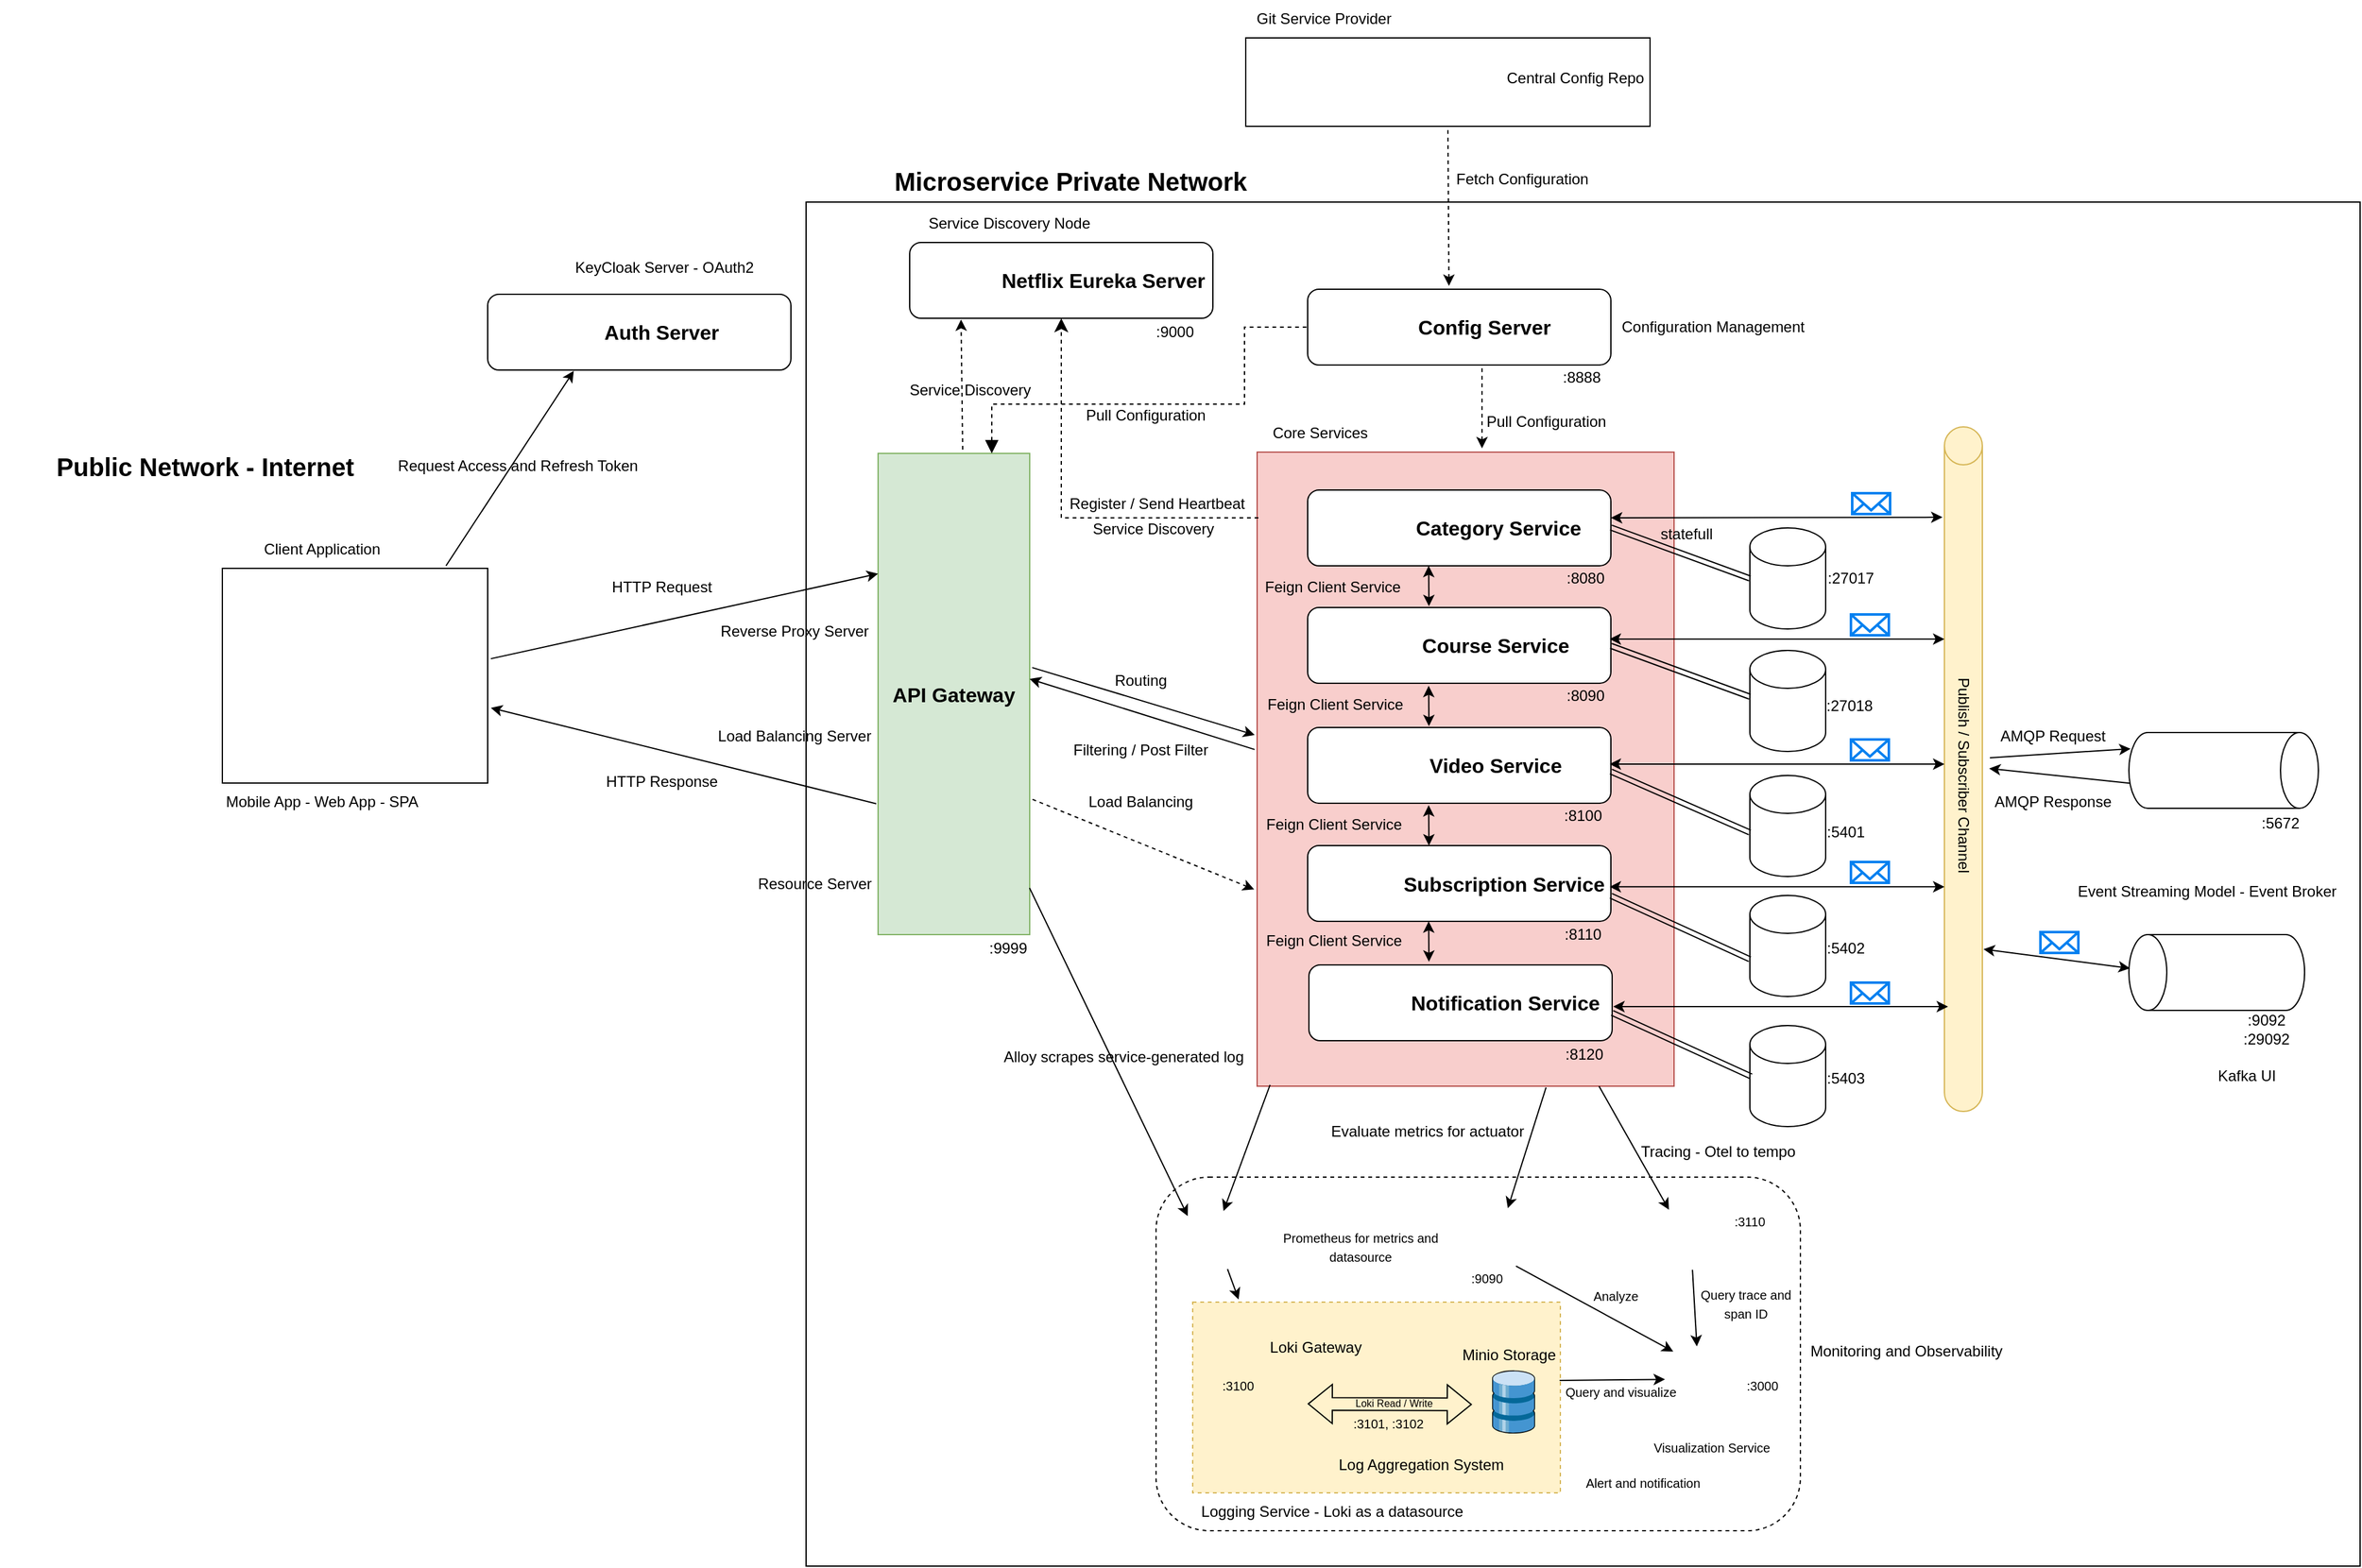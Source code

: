 <mxfile version="24.7.8">
  <diagram name="Microservice Architecture" id="TeTKa2YzCHpUgxVFb1Ie">
    <mxGraphModel dx="1900" dy="950" grid="0" gridSize="10" guides="1" tooltips="1" connect="1" arrows="1" fold="1" page="0" pageScale="1" pageWidth="850" pageHeight="1100" math="0" shadow="0">
      <root>
        <mxCell id="0" />
        <mxCell id="1" parent="0" />
        <mxCell id="17B5ftp1Qw34FMRBvGUs-183" value="" style="rounded=0;whiteSpace=wrap;html=1;" parent="1" vertex="1">
          <mxGeometry x="-119" y="570" width="210" height="170" as="geometry" />
        </mxCell>
        <mxCell id="17B5ftp1Qw34FMRBvGUs-104" value="" style="rounded=0;whiteSpace=wrap;html=1;" parent="1" vertex="1">
          <mxGeometry x="690.99" y="150" width="320" height="70" as="geometry" />
        </mxCell>
        <UserObject label="" id="17B5ftp1Qw34FMRBvGUs-28">
          <mxCell style="rounded=0;whiteSpace=wrap;html=1;" parent="1" vertex="1">
            <mxGeometry x="343" y="280" width="1230" height="1080" as="geometry" />
          </mxCell>
        </UserObject>
        <mxCell id="17B5ftp1Qw34FMRBvGUs-12" value="" style="group" parent="1" vertex="1" connectable="0">
          <mxGeometry x="1090" y="635" width="60" height="80" as="geometry" />
        </mxCell>
        <mxCell id="Jh6rQwpQk0ndWSM1RrE6-28" value="" style="group" parent="17B5ftp1Qw34FMRBvGUs-12" vertex="1" connectable="0">
          <mxGeometry width="60" height="80" as="geometry" />
        </mxCell>
        <mxCell id="17B5ftp1Qw34FMRBvGUs-7" value="" style="shape=cylinder3;whiteSpace=wrap;html=1;boundedLbl=1;backgroundOutline=1;size=15;" parent="Jh6rQwpQk0ndWSM1RrE6-28" vertex="1">
          <mxGeometry width="60" height="80" as="geometry" />
        </mxCell>
        <mxCell id="Jh6rQwpQk0ndWSM1RrE6-27" value="" style="shape=image;verticalLabelPosition=bottom;labelBackgroundColor=default;verticalAlign=top;aspect=fixed;imageAspect=0;image=https://cdn.worldvectorlogo.com/logos/mongodb-icon-2.svg;" parent="Jh6rQwpQk0ndWSM1RrE6-28" vertex="1">
          <mxGeometry x="11.36" y="32.72" width="37.28" height="37.28" as="geometry" />
        </mxCell>
        <mxCell id="17B5ftp1Qw34FMRBvGUs-13" value="" style="group" parent="1" vertex="1" connectable="0">
          <mxGeometry x="1090" y="734" width="60" height="80" as="geometry" />
        </mxCell>
        <mxCell id="17B5ftp1Qw34FMRBvGUs-14" value="" style="shape=cylinder3;whiteSpace=wrap;html=1;boundedLbl=1;backgroundOutline=1;size=15;" parent="17B5ftp1Qw34FMRBvGUs-13" vertex="1">
          <mxGeometry width="60" height="80" as="geometry" />
        </mxCell>
        <mxCell id="17B5ftp1Qw34FMRBvGUs-15" value="" style="shape=image;verticalLabelPosition=bottom;labelBackgroundColor=default;verticalAlign=top;aspect=fixed;imageAspect=0;image=https://upload.wikimedia.org/wikipedia/commons/thumb/2/29/Postgresql_elephant.svg/993px-Postgresql_elephant.svg.png;" parent="17B5ftp1Qw34FMRBvGUs-13" vertex="1">
          <mxGeometry x="15.46" y="40" width="29.09" height="30" as="geometry" />
        </mxCell>
        <mxCell id="17B5ftp1Qw34FMRBvGUs-16" value="" style="group;fillColor=default;" parent="1" vertex="1" connectable="0">
          <mxGeometry x="1090" y="538" width="60" height="80" as="geometry" />
        </mxCell>
        <mxCell id="17B5ftp1Qw34FMRBvGUs-8" value="" style="shape=cylinder3;whiteSpace=wrap;html=1;boundedLbl=1;backgroundOutline=1;size=15;" parent="17B5ftp1Qw34FMRBvGUs-16" vertex="1">
          <mxGeometry width="60" height="80" as="geometry" />
        </mxCell>
        <mxCell id="17B5ftp1Qw34FMRBvGUs-11" value="" style="shape=image;verticalLabelPosition=bottom;labelBackgroundColor=default;verticalAlign=top;aspect=fixed;imageAspect=0;image=https://cdn.worldvectorlogo.com/logos/mongodb-icon-2.svg;" parent="17B5ftp1Qw34FMRBvGUs-16" vertex="1">
          <mxGeometry x="11.37" y="32.72" width="37.28" height="37.28" as="geometry" />
        </mxCell>
        <mxCell id="17B5ftp1Qw34FMRBvGUs-29" value="&lt;font style=&quot;font-size: 20px;&quot;&gt;&lt;b&gt;Microservice Private Network&lt;/b&gt;&lt;/font&gt;" style="text;html=1;align=center;verticalAlign=middle;whiteSpace=wrap;rounded=0;" parent="1" vertex="1">
          <mxGeometry x="390" y="248" width="325" height="30" as="geometry" />
        </mxCell>
        <mxCell id="17B5ftp1Qw34FMRBvGUs-32" value="" style="group" parent="1" vertex="1" connectable="0">
          <mxGeometry x="1244" y="468" width="30" height="532" as="geometry" />
        </mxCell>
        <mxCell id="17B5ftp1Qw34FMRBvGUs-30" value="" style="shape=cylinder3;whiteSpace=wrap;html=1;boundedLbl=1;backgroundOutline=1;size=15;fillColor=#fff2cc;strokeColor=#d6b656;" parent="17B5ftp1Qw34FMRBvGUs-32" vertex="1">
          <mxGeometry y="-10" width="30" height="542" as="geometry" />
        </mxCell>
        <mxCell id="17B5ftp1Qw34FMRBvGUs-31" value="Publish / Subscriber Channel" style="text;html=1;align=center;verticalAlign=middle;whiteSpace=wrap;rounded=0;rotation=90;" parent="17B5ftp1Qw34FMRBvGUs-32" vertex="1">
          <mxGeometry x="-110" y="244.432" width="250" height="43.135" as="geometry" />
        </mxCell>
        <mxCell id="17B5ftp1Qw34FMRBvGUs-38" value="" style="html=1;verticalLabelPosition=bottom;align=center;labelBackgroundColor=#ffffff;verticalAlign=top;strokeWidth=2;strokeColor=#0080F0;shadow=0;dashed=0;shape=mxgraph.ios7.icons.mail;" parent="1" vertex="1">
          <mxGeometry x="1171" y="510.5" width="30" height="16.5" as="geometry" />
        </mxCell>
        <mxCell id="17B5ftp1Qw34FMRBvGUs-39" value="" style="html=1;verticalLabelPosition=bottom;align=center;labelBackgroundColor=#ffffff;verticalAlign=top;strokeWidth=2;strokeColor=#0080F0;shadow=0;dashed=0;shape=mxgraph.ios7.icons.mail;" parent="1" vertex="1">
          <mxGeometry x="1170" y="606.5" width="30" height="16.5" as="geometry" />
        </mxCell>
        <mxCell id="17B5ftp1Qw34FMRBvGUs-40" value="" style="html=1;verticalLabelPosition=bottom;align=center;labelBackgroundColor=#ffffff;verticalAlign=top;strokeWidth=2;strokeColor=#0080F0;shadow=0;dashed=0;shape=mxgraph.ios7.icons.mail;" parent="1" vertex="1">
          <mxGeometry x="1170" y="705.5" width="30" height="16.5" as="geometry" />
        </mxCell>
        <mxCell id="17B5ftp1Qw34FMRBvGUs-45" value="" style="group" parent="1" vertex="1" connectable="0">
          <mxGeometry x="1390" y="700.0" width="150" height="90" as="geometry" />
        </mxCell>
        <mxCell id="17B5ftp1Qw34FMRBvGUs-44" value="" style="shape=cylinder3;whiteSpace=wrap;html=1;boundedLbl=1;backgroundOutline=1;size=15;rotation=90;" parent="17B5ftp1Qw34FMRBvGUs-45" vertex="1">
          <mxGeometry x="45" y="-45" width="60" height="150" as="geometry" />
        </mxCell>
        <mxCell id="17B5ftp1Qw34FMRBvGUs-42" value="" style="shape=image;verticalLabelPosition=bottom;labelBackgroundColor=default;verticalAlign=top;aspect=fixed;imageAspect=0;image=https://www.meshiq.com/wp-content/uploads/rabbitmq.png;" parent="17B5ftp1Qw34FMRBvGUs-45" vertex="1">
          <mxGeometry x="23.37" y="6" width="85.26" height="48" as="geometry" />
        </mxCell>
        <mxCell id="17B5ftp1Qw34FMRBvGUs-48" value="AMQP Request" style="text;html=1;align=center;verticalAlign=middle;whiteSpace=wrap;rounded=0;" parent="1" vertex="1">
          <mxGeometry x="1280" y="688" width="100" height="30" as="geometry" />
        </mxCell>
        <mxCell id="17B5ftp1Qw34FMRBvGUs-49" value="" style="endArrow=classic;html=1;rounded=0;entryX=0.214;entryY=0.991;entryDx=0;entryDy=0;entryPerimeter=0;exitX=0.444;exitY=0.013;exitDx=0;exitDy=0;exitPerimeter=0;" parent="1" source="17B5ftp1Qw34FMRBvGUs-31" target="17B5ftp1Qw34FMRBvGUs-44" edge="1">
          <mxGeometry width="50" height="50" relative="1" as="geometry">
            <mxPoint x="1280" y="720" as="sourcePoint" />
            <mxPoint x="1390" y="710" as="targetPoint" />
          </mxGeometry>
        </mxCell>
        <mxCell id="17B5ftp1Qw34FMRBvGUs-50" value="" style="endArrow=classic;html=1;rounded=0;entryX=0.478;entryY=0.027;entryDx=0;entryDy=0;entryPerimeter=0;exitX=0.668;exitY=0.996;exitDx=0;exitDy=0;exitPerimeter=0;" parent="1" source="17B5ftp1Qw34FMRBvGUs-44" target="17B5ftp1Qw34FMRBvGUs-31" edge="1">
          <mxGeometry width="50" height="50" relative="1" as="geometry">
            <mxPoint x="1380" y="730" as="sourcePoint" />
            <mxPoint x="1274.66" y="649" as="targetPoint" />
          </mxGeometry>
        </mxCell>
        <mxCell id="17B5ftp1Qw34FMRBvGUs-51" value="AMQP Response" style="text;html=1;align=center;verticalAlign=middle;whiteSpace=wrap;rounded=0;" parent="1" vertex="1">
          <mxGeometry x="1280" y="739.5" width="100" height="30" as="geometry" />
        </mxCell>
        <mxCell id="17B5ftp1Qw34FMRBvGUs-52" value=":5672" style="text;html=1;align=center;verticalAlign=middle;whiteSpace=wrap;rounded=0;" parent="1" vertex="1">
          <mxGeometry x="1480" y="756.5" width="60" height="30" as="geometry" />
        </mxCell>
        <mxCell id="17B5ftp1Qw34FMRBvGUs-53" value=":27017" style="text;html=1;align=center;verticalAlign=middle;whiteSpace=wrap;rounded=0;" parent="1" vertex="1">
          <mxGeometry x="1140" y="563" width="60" height="30" as="geometry" />
        </mxCell>
        <mxCell id="17B5ftp1Qw34FMRBvGUs-54" value=":27018" style="text;html=1;align=center;verticalAlign=middle;whiteSpace=wrap;rounded=0;" parent="1" vertex="1">
          <mxGeometry x="1139" y="664" width="60" height="30" as="geometry" />
        </mxCell>
        <mxCell id="17B5ftp1Qw34FMRBvGUs-55" value=":5401" style="text;html=1;align=center;verticalAlign=middle;whiteSpace=wrap;rounded=0;" parent="1" vertex="1">
          <mxGeometry x="1136" y="764" width="60" height="30" as="geometry" />
        </mxCell>
        <mxCell id="17B5ftp1Qw34FMRBvGUs-63" value="" style="shape=image;verticalLabelPosition=bottom;labelBackgroundColor=default;verticalAlign=top;aspect=fixed;imageAspect=0;image=https://upload.wikimedia.org/wikipedia/commons/e/ea/Docker_%28container_engine%29_logo_%28cropped%29.png;" parent="1" vertex="1">
          <mxGeometry x="1447" y="761.5" width="43.71" height="25" as="geometry" />
        </mxCell>
        <mxCell id="17B5ftp1Qw34FMRBvGUs-64" value="&lt;span style=&quot;font-size: 16px;&quot;&gt;&amp;nbsp; &amp;nbsp; &amp;nbsp; &amp;nbsp; &amp;nbsp;Config Server&lt;/span&gt;" style="rounded=1;whiteSpace=wrap;html=1;fontStyle=1" parent="1" vertex="1">
          <mxGeometry x="740" y="349" width="240" height="60" as="geometry" />
        </mxCell>
        <mxCell id="17B5ftp1Qw34FMRBvGUs-65" value="" style="rounded=0;whiteSpace=wrap;html=1;fillColor=#f8cecc;strokeColor=#b85450;" parent="1" vertex="1">
          <mxGeometry x="700" y="478" width="330" height="502" as="geometry" />
        </mxCell>
        <mxCell id="17B5ftp1Qw34FMRBvGUs-4" value="&lt;span style=&quot;font-size: 16px;&quot;&gt;&amp;nbsp; &amp;nbsp; &amp;nbsp; &amp;nbsp; &amp;nbsp; &amp;nbsp; &amp;nbsp;Course Service&lt;/span&gt;" style="rounded=1;whiteSpace=wrap;html=1;fontStyle=1;fillStyle=auto;" parent="1" vertex="1">
          <mxGeometry x="740" y="601" width="240" height="60" as="geometry" />
        </mxCell>
        <mxCell id="17B5ftp1Qw34FMRBvGUs-5" value="&lt;span style=&quot;font-size: 16px;&quot;&gt;&amp;nbsp; &amp;nbsp; &amp;nbsp; &amp;nbsp; &amp;nbsp; &amp;nbsp; &amp;nbsp;Video Service&lt;/span&gt;" style="rounded=1;whiteSpace=wrap;html=1;fontStyle=1" parent="1" vertex="1">
          <mxGeometry x="740" y="696" width="240" height="60" as="geometry" />
        </mxCell>
        <mxCell id="17B5ftp1Qw34FMRBvGUs-2" value="&lt;span style=&quot;font-size: 16px;&quot;&gt;&lt;span style=&quot;white-space: pre;&quot;&gt;&#x9;&lt;/span&gt;&amp;nbsp; &amp;nbsp; &amp;nbsp; Category Service&lt;/span&gt;" style="rounded=1;whiteSpace=wrap;html=1;fontStyle=1" parent="1" vertex="1">
          <mxGeometry x="740" y="508" width="240" height="60" as="geometry" />
        </mxCell>
        <mxCell id="17B5ftp1Qw34FMRBvGUs-23" value="" style="shape=link;html=1;rounded=0;entryX=0;entryY=0.5;entryDx=0;entryDy=0;entryPerimeter=0;" parent="1" target="17B5ftp1Qw34FMRBvGUs-8" edge="1">
          <mxGeometry width="100" relative="1" as="geometry">
            <mxPoint x="980" y="537.67" as="sourcePoint" />
            <mxPoint x="1080" y="537.67" as="targetPoint" />
          </mxGeometry>
        </mxCell>
        <mxCell id="17B5ftp1Qw34FMRBvGUs-24" value="" style="shape=link;html=1;rounded=0;entryX=0;entryY=0.5;entryDx=0;entryDy=0;entryPerimeter=0;" parent="1" edge="1">
          <mxGeometry width="100" relative="1" as="geometry">
            <mxPoint x="980" y="631.37" as="sourcePoint" />
            <mxPoint x="1090.0" y="671.63" as="targetPoint" />
          </mxGeometry>
        </mxCell>
        <mxCell id="17B5ftp1Qw34FMRBvGUs-25" value="" style="shape=link;html=1;rounded=0;entryX=0;entryY=0.5;entryDx=0;entryDy=0;entryPerimeter=0;exitX=1;exitY=0.5;exitDx=0;exitDy=0;" parent="1" edge="1">
          <mxGeometry width="100" relative="1" as="geometry">
            <mxPoint x="980" y="730.87" as="sourcePoint" />
            <mxPoint x="1090.0" y="779.13" as="targetPoint" />
          </mxGeometry>
        </mxCell>
        <mxCell id="17B5ftp1Qw34FMRBvGUs-26" value="statefull" style="text;html=1;align=center;verticalAlign=middle;whiteSpace=wrap;rounded=0;" parent="1" vertex="1">
          <mxGeometry x="1010" y="528" width="60" height="30" as="geometry" />
        </mxCell>
        <mxCell id="17B5ftp1Qw34FMRBvGUs-34" value="" style="endArrow=classic;startArrow=classic;html=1;rounded=0;exitX=1;exitY=0.25;exitDx=0;exitDy=0;entryX=-0.051;entryY=0.132;entryDx=0;entryDy=0;entryPerimeter=0;" parent="1" target="17B5ftp1Qw34FMRBvGUs-30" edge="1">
          <mxGeometry width="50" height="50" relative="1" as="geometry">
            <mxPoint x="980" y="530" as="sourcePoint" />
            <mxPoint x="1240" y="530" as="targetPoint" />
          </mxGeometry>
        </mxCell>
        <mxCell id="17B5ftp1Qw34FMRBvGUs-36" value="" style="endArrow=classic;startArrow=classic;html=1;rounded=0;exitX=1;exitY=0.25;exitDx=0;exitDy=0;" parent="1" edge="1">
          <mxGeometry width="50" height="50" relative="1" as="geometry">
            <mxPoint x="979" y="626" as="sourcePoint" />
            <mxPoint x="1244" y="626" as="targetPoint" />
          </mxGeometry>
        </mxCell>
        <mxCell id="17B5ftp1Qw34FMRBvGUs-37" value="" style="endArrow=classic;startArrow=classic;html=1;rounded=0;exitX=1;exitY=0.25;exitDx=0;exitDy=0;" parent="1" edge="1">
          <mxGeometry width="50" height="50" relative="1" as="geometry">
            <mxPoint x="979" y="725" as="sourcePoint" />
            <mxPoint x="1244" y="725" as="targetPoint" />
          </mxGeometry>
        </mxCell>
        <mxCell id="17B5ftp1Qw34FMRBvGUs-56" value=":8080" style="text;html=1;align=center;verticalAlign=middle;whiteSpace=wrap;rounded=0;" parent="1" vertex="1">
          <mxGeometry x="930" y="563" width="60" height="30" as="geometry" />
        </mxCell>
        <mxCell id="17B5ftp1Qw34FMRBvGUs-57" value=":8090" style="text;html=1;align=center;verticalAlign=middle;whiteSpace=wrap;rounded=0;" parent="1" vertex="1">
          <mxGeometry x="930" y="656" width="60" height="30" as="geometry" />
        </mxCell>
        <mxCell id="17B5ftp1Qw34FMRBvGUs-58" value=":8100" style="text;html=1;align=center;verticalAlign=middle;whiteSpace=wrap;rounded=0;" parent="1" vertex="1">
          <mxGeometry x="928" y="751" width="60" height="30" as="geometry" />
        </mxCell>
        <mxCell id="17B5ftp1Qw34FMRBvGUs-59" value="" style="shape=image;verticalLabelPosition=bottom;labelBackgroundColor=default;verticalAlign=top;aspect=fixed;imageAspect=0;image=https://upload.wikimedia.org/wikipedia/commons/e/ea/Docker_%28container_engine%29_logo_%28cropped%29.png;" parent="1" vertex="1">
          <mxGeometry x="900" y="568" width="43.71" height="25" as="geometry" />
        </mxCell>
        <mxCell id="17B5ftp1Qw34FMRBvGUs-60" value="" style="shape=image;verticalLabelPosition=bottom;labelBackgroundColor=default;verticalAlign=top;aspect=fixed;imageAspect=0;image=https://upload.wikimedia.org/wikipedia/commons/e/ea/Docker_%28container_engine%29_logo_%28cropped%29.png;" parent="1" vertex="1">
          <mxGeometry x="900" y="661" width="43.71" height="25" as="geometry" />
        </mxCell>
        <mxCell id="17B5ftp1Qw34FMRBvGUs-61" value="" style="shape=image;verticalLabelPosition=bottom;labelBackgroundColor=default;verticalAlign=top;aspect=fixed;imageAspect=0;image=https://upload.wikimedia.org/wikipedia/commons/e/ea/Docker_%28container_engine%29_logo_%28cropped%29.png;" parent="1" vertex="1">
          <mxGeometry x="898" y="756" width="43.71" height="25" as="geometry" />
        </mxCell>
        <mxCell id="17B5ftp1Qw34FMRBvGUs-67" value="Core Services" style="text;html=1;align=center;verticalAlign=middle;whiteSpace=wrap;rounded=0;" parent="1" vertex="1">
          <mxGeometry x="700" y="448" width="100" height="30" as="geometry" />
        </mxCell>
        <mxCell id="17B5ftp1Qw34FMRBvGUs-68" value="" style="endArrow=none;html=1;rounded=0;dashed=1;endFill=0;startArrow=classic;startFill=1;" parent="1" edge="1">
          <mxGeometry width="50" height="50" relative="1" as="geometry">
            <mxPoint x="878" y="475" as="sourcePoint" />
            <mxPoint x="878" y="410" as="targetPoint" />
          </mxGeometry>
        </mxCell>
        <mxCell id="17B5ftp1Qw34FMRBvGUs-69" value="Pull Configuration" style="text;html=1;align=center;verticalAlign=middle;whiteSpace=wrap;rounded=0;" parent="1" vertex="1">
          <mxGeometry x="849.86" y="439" width="158.14" height="30" as="geometry" />
        </mxCell>
        <mxCell id="17B5ftp1Qw34FMRBvGUs-70" value="" style="shape=image;verticalLabelPosition=bottom;labelBackgroundColor=default;verticalAlign=top;aspect=fixed;imageAspect=0;image=https://pbs.twimg.com/profile_images/1235936519032049665/dBCF5aOn_400x400.png;" parent="1" vertex="1">
          <mxGeometry x="759.01" y="354" width="50" height="50" as="geometry" />
        </mxCell>
        <mxCell id="17B5ftp1Qw34FMRBvGUs-74" value="Central Config Repo" style="text;html=1;align=center;verticalAlign=middle;whiteSpace=wrap;rounded=0;" parent="1" vertex="1">
          <mxGeometry x="876.92" y="166.5" width="150" height="30" as="geometry" />
        </mxCell>
        <mxCell id="17B5ftp1Qw34FMRBvGUs-75" value="" style="endArrow=none;html=1;rounded=0;exitX=0.466;exitY=-0.044;exitDx=0;exitDy=0;exitPerimeter=0;dashed=1;endFill=0;startArrow=classic;startFill=1;entryX=0.5;entryY=1;entryDx=0;entryDy=0;" parent="1" source="17B5ftp1Qw34FMRBvGUs-64" target="17B5ftp1Qw34FMRBvGUs-104" edge="1">
          <mxGeometry width="50" height="50" relative="1" as="geometry">
            <mxPoint x="850" y="230" as="sourcePoint" />
            <mxPoint x="850" y="200" as="targetPoint" />
          </mxGeometry>
        </mxCell>
        <mxCell id="17B5ftp1Qw34FMRBvGUs-76" value="Fetch Configuration" style="text;html=1;align=center;verticalAlign=middle;whiteSpace=wrap;rounded=0;" parent="1" vertex="1">
          <mxGeometry x="830.78" y="247" width="158.14" height="30" as="geometry" />
        </mxCell>
        <mxCell id="17B5ftp1Qw34FMRBvGUs-77" value=":8888" style="text;html=1;align=center;verticalAlign=middle;whiteSpace=wrap;rounded=0;" parent="1" vertex="1">
          <mxGeometry x="926.92" y="404" width="60" height="30" as="geometry" />
        </mxCell>
        <mxCell id="17B5ftp1Qw34FMRBvGUs-78" value="" style="shape=image;verticalLabelPosition=bottom;labelBackgroundColor=default;verticalAlign=top;aspect=fixed;imageAspect=0;image=https://upload.wikimedia.org/wikipedia/commons/e/ea/Docker_%28container_engine%29_logo_%28cropped%29.png;" parent="1" vertex="1">
          <mxGeometry x="896.92" y="409" width="43.71" height="25" as="geometry" />
        </mxCell>
        <mxCell id="17B5ftp1Qw34FMRBvGUs-80" value="&lt;span style=&quot;font-size: 16px;&quot;&gt;&amp;nbsp; &amp;nbsp; &amp;nbsp; &amp;nbsp; &amp;nbsp; &amp;nbsp; &amp;nbsp; &amp;nbsp;Netflix Eureka Server&lt;/span&gt;" style="rounded=1;whiteSpace=wrap;html=1;fontStyle=1" parent="1" vertex="1">
          <mxGeometry x="425" y="312" width="240" height="60" as="geometry" />
        </mxCell>
        <mxCell id="17B5ftp1Qw34FMRBvGUs-83" value="" style="shape=image;verticalLabelPosition=bottom;labelBackgroundColor=default;verticalAlign=top;aspect=fixed;imageAspect=0;image=https://nirajsonawane.github.io/asset/icon-spring-cloud.svg;" parent="1" vertex="1">
          <mxGeometry x="440" y="324.75" width="52.29" height="34.5" as="geometry" />
        </mxCell>
        <mxCell id="17B5ftp1Qw34FMRBvGUs-84" value=":9000" style="text;html=1;align=center;verticalAlign=middle;whiteSpace=wrap;rounded=0;" parent="1" vertex="1">
          <mxGeometry x="605" y="368" width="60" height="30" as="geometry" />
        </mxCell>
        <mxCell id="17B5ftp1Qw34FMRBvGUs-85" value="" style="shape=image;verticalLabelPosition=bottom;labelBackgroundColor=default;verticalAlign=top;aspect=fixed;imageAspect=0;image=https://upload.wikimedia.org/wikipedia/commons/e/ea/Docker_%28container_engine%29_logo_%28cropped%29.png;" parent="1" vertex="1">
          <mxGeometry x="575" y="373" width="43.71" height="25" as="geometry" />
        </mxCell>
        <mxCell id="17B5ftp1Qw34FMRBvGUs-87" value="" style="edgeStyle=segmentEdgeStyle;endArrow=classic;html=1;curved=0;rounded=0;endSize=8;startSize=8;dashed=1;" parent="1" target="17B5ftp1Qw34FMRBvGUs-80" edge="1">
          <mxGeometry width="50" height="50" relative="1" as="geometry">
            <mxPoint x="701" y="530" as="sourcePoint" />
            <mxPoint x="650" y="540" as="targetPoint" />
          </mxGeometry>
        </mxCell>
        <mxCell id="17B5ftp1Qw34FMRBvGUs-88" value="Register / Send Heartbeat" style="text;html=1;align=center;verticalAlign=middle;whiteSpace=wrap;rounded=0;" parent="1" vertex="1">
          <mxGeometry x="546" y="504" width="150" height="30" as="geometry" />
        </mxCell>
        <mxCell id="17B5ftp1Qw34FMRBvGUs-89" value="Service Discovery" style="text;html=1;align=center;verticalAlign=middle;whiteSpace=wrap;rounded=0;" parent="1" vertex="1">
          <mxGeometry x="568" y="523.5" width="100" height="30" as="geometry" />
        </mxCell>
        <mxCell id="17B5ftp1Qw34FMRBvGUs-90" value="&lt;span style=&quot;font-size: 16px;&quot;&gt;&lt;b&gt;API Gateway&lt;/b&gt;&lt;/span&gt;" style="rounded=0;whiteSpace=wrap;html=1;fillColor=#d5e8d4;strokeColor=#82b366;" parent="1" vertex="1">
          <mxGeometry x="399.99" y="479" width="120" height="381" as="geometry" />
        </mxCell>
        <mxCell id="17B5ftp1Qw34FMRBvGUs-91" value="" style="shape=image;verticalLabelPosition=bottom;labelBackgroundColor=default;verticalAlign=top;aspect=fixed;imageAspect=0;image=https://nirajsonawane.github.io/asset/icon-spring-cloud.svg;" parent="1" vertex="1">
          <mxGeometry x="433.85" y="493.5" width="52.29" height="34.5" as="geometry" />
        </mxCell>
        <mxCell id="17B5ftp1Qw34FMRBvGUs-93" value=":9999" style="text;html=1;align=center;verticalAlign=middle;whiteSpace=wrap;rounded=0;" parent="1" vertex="1">
          <mxGeometry x="472.85" y="856" width="60" height="30" as="geometry" />
        </mxCell>
        <mxCell id="17B5ftp1Qw34FMRBvGUs-94" value="" style="shape=image;verticalLabelPosition=bottom;labelBackgroundColor=default;verticalAlign=top;aspect=fixed;imageAspect=0;image=https://upload.wikimedia.org/wikipedia/commons/e/ea/Docker_%28container_engine%29_logo_%28cropped%29.png;" parent="1" vertex="1">
          <mxGeometry x="442.85" y="861" width="43.71" height="25" as="geometry" />
        </mxCell>
        <mxCell id="17B5ftp1Qw34FMRBvGUs-95" value="" style="endArrow=classic;html=1;rounded=0;exitX=0.443;exitY=-0.022;exitDx=0;exitDy=0;exitPerimeter=0;entryX=-0.006;entryY=0.446;entryDx=0;entryDy=0;entryPerimeter=0;" parent="1" target="17B5ftp1Qw34FMRBvGUs-65" edge="1">
          <mxGeometry width="50" height="50" relative="1" as="geometry">
            <mxPoint x="521.99" y="648.57" as="sourcePoint" />
            <mxPoint x="636.99" y="647.57" as="targetPoint" />
          </mxGeometry>
        </mxCell>
        <mxCell id="17B5ftp1Qw34FMRBvGUs-96" value="" style="endArrow=classic;html=1;rounded=0;entryX=0.478;entryY=0.027;entryDx=0;entryDy=0;entryPerimeter=0;exitX=-0.006;exitY=0.469;exitDx=0;exitDy=0;exitPerimeter=0;" parent="1" source="17B5ftp1Qw34FMRBvGUs-65" edge="1">
          <mxGeometry width="50" height="50" relative="1" as="geometry">
            <mxPoint x="698" y="658" as="sourcePoint" />
            <mxPoint x="519.99" y="657.57" as="targetPoint" />
          </mxGeometry>
        </mxCell>
        <mxCell id="17B5ftp1Qw34FMRBvGUs-97" value="Routing" style="text;html=1;align=center;verticalAlign=middle;whiteSpace=wrap;rounded=0;" parent="1" vertex="1">
          <mxGeometry x="532.85" y="644" width="150" height="30" as="geometry" />
        </mxCell>
        <mxCell id="17B5ftp1Qw34FMRBvGUs-98" value="Filtering / Post Filter" style="text;html=1;align=center;verticalAlign=middle;whiteSpace=wrap;rounded=0;" parent="1" vertex="1">
          <mxGeometry x="532.85" y="698.75" width="150" height="30" as="geometry" />
        </mxCell>
        <mxCell id="17B5ftp1Qw34FMRBvGUs-99" value="" style="endArrow=classic;html=1;rounded=0;dashed=1;exitX=0.558;exitY=-0.008;exitDx=0;exitDy=0;exitPerimeter=0;" parent="1" source="17B5ftp1Qw34FMRBvGUs-90" edge="1">
          <mxGeometry width="50" height="50" relative="1" as="geometry">
            <mxPoint x="465.65" y="450" as="sourcePoint" />
            <mxPoint x="465.65" y="373" as="targetPoint" />
          </mxGeometry>
        </mxCell>
        <mxCell id="17B5ftp1Qw34FMRBvGUs-100" value="Service Discovery" style="text;html=1;align=center;verticalAlign=middle;whiteSpace=wrap;rounded=0;" parent="1" vertex="1">
          <mxGeometry x="422.99" y="414" width="100" height="30" as="geometry" />
        </mxCell>
        <mxCell id="17B5ftp1Qw34FMRBvGUs-101" value="" style="edgeStyle=segmentEdgeStyle;endArrow=none;html=1;curved=0;rounded=0;endSize=8;startSize=8;dashed=1;exitX=0.75;exitY=0;exitDx=0;exitDy=0;entryX=0;entryY=0.5;entryDx=0;entryDy=0;startArrow=block;startFill=1;endFill=0;" parent="1" source="17B5ftp1Qw34FMRBvGUs-90" target="17B5ftp1Qw34FMRBvGUs-64" edge="1">
          <mxGeometry width="50" height="50" relative="1" as="geometry">
            <mxPoint x="711" y="540" as="sourcePoint" />
            <mxPoint x="555" y="382" as="targetPoint" />
            <Array as="points">
              <mxPoint x="490" y="440" />
              <mxPoint x="690" y="440" />
              <mxPoint x="690" y="379" />
            </Array>
          </mxGeometry>
        </mxCell>
        <mxCell id="17B5ftp1Qw34FMRBvGUs-102" value="Pull Configuration" style="text;html=1;align=center;verticalAlign=middle;whiteSpace=wrap;rounded=0;" parent="1" vertex="1">
          <mxGeometry x="532.85" y="434" width="158.14" height="30" as="geometry" />
        </mxCell>
        <mxCell id="17B5ftp1Qw34FMRBvGUs-105" value="Git Service Provider" style="text;html=1;align=center;verticalAlign=middle;whiteSpace=wrap;rounded=0;" parent="1" vertex="1">
          <mxGeometry x="690.99" y="120" width="124.07" height="30" as="geometry" />
        </mxCell>
        <mxCell id="17B5ftp1Qw34FMRBvGUs-106" value="" style="shape=image;verticalLabelPosition=bottom;labelBackgroundColor=default;verticalAlign=top;aspect=fixed;imageAspect=0;image=https://avatars.slack-edge.com/2022-05-10/3504409679109_09edd9580fda38ed7976_512.png;" parent="1" vertex="1">
          <mxGeometry x="769.46" y="163.84" width="47" height="47" as="geometry" />
        </mxCell>
        <mxCell id="17B5ftp1Qw34FMRBvGUs-71" value="" style="shape=image;verticalLabelPosition=bottom;labelBackgroundColor=default;verticalAlign=top;aspect=fixed;imageAspect=0;image=https://cdn-icons-png.flaticon.com/512/25/25231.png;" parent="1" vertex="1">
          <mxGeometry x="835.766" y="166.504" width="39.681" height="39.681" as="geometry" />
        </mxCell>
        <mxCell id="17B5ftp1Qw34FMRBvGUs-109" value="" style="shape=image;verticalLabelPosition=bottom;labelBackgroundColor=default;verticalAlign=top;aspect=fixed;imageAspect=0;image=https://cdn4.iconfinder.com/data/icons/logos-and-brands/512/44_Bitbucket_logo_logos-512.png;" parent="1" vertex="1">
          <mxGeometry x="710.99" y="165.84" width="44" height="44" as="geometry" />
        </mxCell>
        <mxCell id="17B5ftp1Qw34FMRBvGUs-110" value="" style="endArrow=classic;startArrow=classic;html=1;rounded=0;entryX=0.416;entryY=1.029;entryDx=0;entryDy=0;entryPerimeter=0;" parent="1" edge="1">
          <mxGeometry width="50" height="50" relative="1" as="geometry">
            <mxPoint x="836" y="600" as="sourcePoint" />
            <mxPoint x="835.77" y="568" as="targetPoint" />
          </mxGeometry>
        </mxCell>
        <mxCell id="17B5ftp1Qw34FMRBvGUs-114" value="Configuration Management" style="text;html=1;align=center;verticalAlign=middle;whiteSpace=wrap;rounded=0;" parent="1" vertex="1">
          <mxGeometry x="981.86" y="364" width="158.14" height="30" as="geometry" />
        </mxCell>
        <mxCell id="17B5ftp1Qw34FMRBvGUs-115" value="Service Discovery Node" style="text;html=1;align=center;verticalAlign=middle;whiteSpace=wrap;rounded=0;" parent="1" vertex="1">
          <mxGeometry x="425" y="282" width="158.14" height="30" as="geometry" />
        </mxCell>
        <mxCell id="17B5ftp1Qw34FMRBvGUs-117" value="" style="group" parent="1" vertex="1" connectable="0">
          <mxGeometry x="750" y="515" width="64.02" height="48" as="geometry" />
        </mxCell>
        <mxCell id="17B5ftp1Qw34FMRBvGUs-18" value="" style="shape=image;verticalLabelPosition=bottom;labelBackgroundColor=default;verticalAlign=top;aspect=fixed;imageAspect=0;image=https://dz2cdn1.dzone.com/storage/temp/12434118-spring-boot-logo.png;" parent="17B5ftp1Qw34FMRBvGUs-117" vertex="1">
          <mxGeometry width="39.01" height="35" as="geometry" />
        </mxCell>
        <mxCell id="17B5ftp1Qw34FMRBvGUs-116" value="" style="shape=image;verticalLabelPosition=bottom;labelBackgroundColor=default;verticalAlign=top;aspect=fixed;imageAspect=0;image=https://dz2cdn1.dzone.com/storage/temp/12434118-spring-boot-logo.png;" parent="17B5ftp1Qw34FMRBvGUs-117" vertex="1">
          <mxGeometry x="25.01" y="13" width="39.01" height="35" as="geometry" />
        </mxCell>
        <mxCell id="17B5ftp1Qw34FMRBvGUs-118" value="" style="group" parent="1" vertex="1" connectable="0">
          <mxGeometry x="748" y="635" width="94.5" height="55" as="geometry" />
        </mxCell>
        <mxCell id="17B5ftp1Qw34FMRBvGUs-119" value="" style="shape=image;verticalLabelPosition=bottom;labelBackgroundColor=default;verticalAlign=top;aspect=fixed;imageAspect=0;image=https://dz2cdn1.dzone.com/storage/temp/12434118-spring-boot-logo.png;" parent="17B5ftp1Qw34FMRBvGUs-118" vertex="1">
          <mxGeometry y="-27" width="39.01" height="35" as="geometry" />
        </mxCell>
        <mxCell id="17B5ftp1Qw34FMRBvGUs-120" value="" style="shape=image;verticalLabelPosition=bottom;labelBackgroundColor=default;verticalAlign=top;aspect=fixed;imageAspect=0;image=https://dz2cdn1.dzone.com/storage/temp/12434118-spring-boot-logo.png;" parent="17B5ftp1Qw34FMRBvGUs-118" vertex="1">
          <mxGeometry x="25.01" y="-14" width="39.01" height="35" as="geometry" />
        </mxCell>
        <mxCell id="Jh6rQwpQk0ndWSM1RrE6-41" value="Feign Client Service" style="text;html=1;align=center;verticalAlign=middle;whiteSpace=wrap;rounded=0;" parent="17B5ftp1Qw34FMRBvGUs-118" vertex="1">
          <mxGeometry x="-61.5" y="28" width="150" height="30" as="geometry" />
        </mxCell>
        <mxCell id="17B5ftp1Qw34FMRBvGUs-121" value="" style="group" parent="1" vertex="1" connectable="0">
          <mxGeometry x="750" y="702" width="64.02" height="48" as="geometry" />
        </mxCell>
        <mxCell id="17B5ftp1Qw34FMRBvGUs-122" value="" style="shape=image;verticalLabelPosition=bottom;labelBackgroundColor=default;verticalAlign=top;aspect=fixed;imageAspect=0;image=https://dz2cdn1.dzone.com/storage/temp/12434118-spring-boot-logo.png;" parent="17B5ftp1Qw34FMRBvGUs-121" vertex="1">
          <mxGeometry width="39.01" height="35" as="geometry" />
        </mxCell>
        <mxCell id="17B5ftp1Qw34FMRBvGUs-123" value="" style="shape=image;verticalLabelPosition=bottom;labelBackgroundColor=default;verticalAlign=top;aspect=fixed;imageAspect=0;image=https://dz2cdn1.dzone.com/storage/temp/12434118-spring-boot-logo.png;" parent="17B5ftp1Qw34FMRBvGUs-121" vertex="1">
          <mxGeometry x="25.01" y="13" width="39.01" height="35" as="geometry" />
        </mxCell>
        <UserObject label="" id="17B5ftp1Qw34FMRBvGUs-125">
          <mxCell style="rounded=1;whiteSpace=wrap;html=1;fontStyle=1;dashed=1;" parent="1" vertex="1">
            <mxGeometry x="620" y="1052" width="510" height="280" as="geometry" />
          </mxCell>
        </UserObject>
        <mxCell id="17B5ftp1Qw34FMRBvGUs-129" value="" style="shape=image;verticalLabelPosition=bottom;labelBackgroundColor=default;verticalAlign=top;aspect=fixed;imageAspect=0;image=https://grafana.com/media/docs/alloy/alloy_icon.png;" parent="1" vertex="1">
          <mxGeometry x="645.09" y="1082.9" width="37.76" height="38.21" as="geometry" />
        </mxCell>
        <mxCell id="17B5ftp1Qw34FMRBvGUs-130" value="" style="endArrow=none;html=1;rounded=0;entryX=0.031;entryY=0.998;entryDx=0;entryDy=0;entryPerimeter=0;endFill=0;startArrow=classic;startFill=1;exitX=0.75;exitY=-0.106;exitDx=0;exitDy=0;exitPerimeter=0;" parent="1" source="17B5ftp1Qw34FMRBvGUs-129" target="17B5ftp1Qw34FMRBvGUs-65" edge="1">
          <mxGeometry width="50" height="50" relative="1" as="geometry">
            <mxPoint x="673" y="950" as="sourcePoint" />
            <mxPoint x="757.99" y="886" as="targetPoint" />
          </mxGeometry>
        </mxCell>
        <mxCell id="17B5ftp1Qw34FMRBvGUs-132" value="Alloy scrapes service-generated log" style="text;html=1;align=center;verticalAlign=middle;whiteSpace=wrap;rounded=0;" parent="1" vertex="1">
          <mxGeometry x="491.14" y="942" width="206.86" height="30" as="geometry" />
        </mxCell>
        <mxCell id="17B5ftp1Qw34FMRBvGUs-133" value="" style="endArrow=none;html=1;rounded=0;entryX=0.999;entryY=0.903;entryDx=0;entryDy=0;entryPerimeter=0;exitX=0;exitY=0;exitDx=0;exitDy=0;startArrow=classic;startFill=1;endFill=0;" parent="1" source="17B5ftp1Qw34FMRBvGUs-129" target="17B5ftp1Qw34FMRBvGUs-90" edge="1">
          <mxGeometry width="50" height="50" relative="1" as="geometry">
            <mxPoint x="608.35" y="941" as="sourcePoint" />
            <mxPoint x="607.35" y="861" as="targetPoint" />
          </mxGeometry>
        </mxCell>
        <mxCell id="17B5ftp1Qw34FMRBvGUs-138" value="" style="rounded=0;whiteSpace=wrap;html=1;dashed=1;fillColor=#fff2cc;strokeColor=#d6b656;" parent="1" vertex="1">
          <mxGeometry x="649" y="1151" width="291" height="151" as="geometry" />
        </mxCell>
        <mxCell id="17B5ftp1Qw34FMRBvGUs-128" value="" style="shape=image;verticalLabelPosition=bottom;labelBackgroundColor=default;verticalAlign=top;aspect=fixed;imageAspect=0;image=https://miro.medium.com/v2/resize:fit:538/1*AbuS5UNh29b7qbh5diEqgA.png;" parent="1" vertex="1">
          <mxGeometry x="661.89" y="1252" width="72.75" height="43" as="geometry" />
        </mxCell>
        <mxCell id="17B5ftp1Qw34FMRBvGUs-137" value="" style="shape=image;verticalLabelPosition=bottom;labelBackgroundColor=default;verticalAlign=top;aspect=fixed;imageAspect=0;image=https://www.svgrepo.com/show/373924/nginx.svg;" parent="1" vertex="1">
          <mxGeometry x="661.89" y="1162" width="49.1" height="49.1" as="geometry" />
        </mxCell>
        <mxCell id="17B5ftp1Qw34FMRBvGUs-139" value="Loki Gateway" style="text;html=1;align=center;verticalAlign=middle;whiteSpace=wrap;rounded=0;" parent="1" vertex="1">
          <mxGeometry x="696" y="1171.55" width="101" height="30" as="geometry" />
        </mxCell>
        <mxCell id="17B5ftp1Qw34FMRBvGUs-140" value="" style="endArrow=none;html=1;rounded=0;entryX=0.834;entryY=1.096;entryDx=0;entryDy=0;endFill=0;startArrow=classic;startFill=1;exitX=0.125;exitY=-0.014;exitDx=0;exitDy=0;exitPerimeter=0;entryPerimeter=0;" parent="1" source="17B5ftp1Qw34FMRBvGUs-138" target="17B5ftp1Qw34FMRBvGUs-129" edge="1">
          <mxGeometry width="50" height="50" relative="1" as="geometry">
            <mxPoint x="683" y="1092" as="sourcePoint" />
            <mxPoint x="720" y="999" as="targetPoint" />
          </mxGeometry>
        </mxCell>
        <mxCell id="17B5ftp1Qw34FMRBvGUs-147" value="" style="shadow=0;dashed=0;html=1;labelPosition=center;verticalLabelPosition=bottom;verticalAlign=top;align=center;outlineConnect=0;shape=mxgraph.veeam.3d.datastore;" parent="1" vertex="1">
          <mxGeometry x="886" y="1205" width="34" height="50" as="geometry" />
        </mxCell>
        <mxCell id="17B5ftp1Qw34FMRBvGUs-148" value="Minio Storage" style="text;html=1;align=center;verticalAlign=middle;whiteSpace=wrap;rounded=0;" parent="1" vertex="1">
          <mxGeometry x="849" y="1178" width="101" height="30" as="geometry" />
        </mxCell>
        <mxCell id="17B5ftp1Qw34FMRBvGUs-127" value="Log Aggregation System" style="text;html=1;align=center;verticalAlign=middle;whiteSpace=wrap;rounded=0;" parent="1" vertex="1">
          <mxGeometry x="759.01" y="1265" width="142.14" height="30" as="geometry" />
        </mxCell>
        <mxCell id="17B5ftp1Qw34FMRBvGUs-149" value="Logging Service - Loki as a datasource" style="text;html=1;align=center;verticalAlign=middle;whiteSpace=wrap;rounded=0;" parent="1" vertex="1">
          <mxGeometry x="649" y="1302" width="221" height="30" as="geometry" />
        </mxCell>
        <mxCell id="17B5ftp1Qw34FMRBvGUs-151" value="" style="shape=image;verticalLabelPosition=bottom;labelBackgroundColor=default;verticalAlign=top;aspect=fixed;imageAspect=0;image=https://upload.wikimedia.org/wikipedia/commons/thumb/a/a1/Grafana_logo.svg/1200px-Grafana_logo.svg.png;" parent="1" vertex="1">
          <mxGeometry x="1029.37" y="1190.14" width="60.63" height="61.86" as="geometry" />
        </mxCell>
        <mxCell id="17B5ftp1Qw34FMRBvGUs-153" value="&lt;font style=&quot;font-size: 10px;&quot;&gt;Query and visualize&lt;/font&gt;" style="text;html=1;align=center;verticalAlign=middle;whiteSpace=wrap;rounded=0;" parent="1" vertex="1">
          <mxGeometry x="933" y="1208" width="110" height="27" as="geometry" />
        </mxCell>
        <mxCell id="17B5ftp1Qw34FMRBvGUs-154" value="&lt;font style=&quot;font-size: 10px;&quot;&gt;Alert and notification&lt;/font&gt;" style="text;html=1;align=center;verticalAlign=middle;whiteSpace=wrap;rounded=0;" parent="1" vertex="1">
          <mxGeometry x="950" y="1279" width="111" height="30" as="geometry" />
        </mxCell>
        <mxCell id="17B5ftp1Qw34FMRBvGUs-155" value="" style="shape=image;verticalLabelPosition=bottom;labelBackgroundColor=default;verticalAlign=top;aspect=fixed;imageAspect=0;image=https://upload.wikimedia.org/wikipedia/commons/thumb/3/38/Prometheus_software_logo.svg/2066px-Prometheus_software_logo.svg.png;" parent="1" vertex="1">
          <mxGeometry x="860" y="1077.91" width="44.88" height="44.51" as="geometry" />
        </mxCell>
        <mxCell id="17B5ftp1Qw34FMRBvGUs-156" value="&lt;font style=&quot;font-size: 10px;&quot;&gt;Prometheus for metrics and datasource&lt;/font&gt;" style="text;html=1;align=center;verticalAlign=middle;whiteSpace=wrap;rounded=0;" parent="1" vertex="1">
          <mxGeometry x="702.01" y="1092.42" width="160" height="30" as="geometry" />
        </mxCell>
        <mxCell id="17B5ftp1Qw34FMRBvGUs-157" value="" style="endArrow=classic;html=1;rounded=0;exitX=0.693;exitY=1.002;exitDx=0;exitDy=0;exitPerimeter=0;entryX=0.856;entryY=-0.028;entryDx=0;entryDy=0;entryPerimeter=0;" parent="1" source="17B5ftp1Qw34FMRBvGUs-65" target="17B5ftp1Qw34FMRBvGUs-155" edge="1">
          <mxGeometry width="50" height="50" relative="1" as="geometry">
            <mxPoint x="980" y="918" as="sourcePoint" />
            <mxPoint x="1030" y="868" as="targetPoint" />
          </mxGeometry>
        </mxCell>
        <mxCell id="17B5ftp1Qw34FMRBvGUs-158" value="Evaluate metrics for actuator" style="text;html=1;align=center;verticalAlign=middle;whiteSpace=wrap;rounded=0;" parent="1" vertex="1">
          <mxGeometry x="754.99" y="1001.0" width="160" height="30" as="geometry" />
        </mxCell>
        <mxCell id="17B5ftp1Qw34FMRBvGUs-159" value="" style="endArrow=none;html=1;rounded=0;entryX=0.82;entryY=1;entryDx=0;entryDy=0;endFill=0;startArrow=classic;startFill=1;entryPerimeter=0;exitX=0.186;exitY=-0.026;exitDx=0;exitDy=0;exitPerimeter=0;" parent="1" source="17B5ftp1Qw34FMRBvGUs-164" target="17B5ftp1Qw34FMRBvGUs-65" edge="1">
          <mxGeometry width="50" height="50" relative="1" as="geometry">
            <mxPoint x="1090.0" y="1035.605" as="sourcePoint" />
            <mxPoint x="1001.33" y="880.0" as="targetPoint" />
          </mxGeometry>
        </mxCell>
        <mxCell id="17B5ftp1Qw34FMRBvGUs-163" value="&lt;font style=&quot;font-size: 10px;&quot;&gt;Analyze&lt;/font&gt;" style="text;html=1;align=center;verticalAlign=middle;whiteSpace=wrap;rounded=0;" parent="1" vertex="1">
          <mxGeometry x="959.86" y="1141" width="48.14" height="10" as="geometry" />
        </mxCell>
        <mxCell id="17B5ftp1Qw34FMRBvGUs-164" value="" style="shape=image;verticalLabelPosition=bottom;labelBackgroundColor=default;verticalAlign=top;aspect=fixed;imageAspect=0;image=https://svgmix.com/uploads/1e0495-grafana-tempo.svg;" parent="1" vertex="1">
          <mxGeometry x="1010.0" y="1078.99" width="85.78" height="43.43" as="geometry" />
        </mxCell>
        <mxCell id="17B5ftp1Qw34FMRBvGUs-165" value="Tracing - Otel to tempo" style="text;html=1;align=center;verticalAlign=middle;whiteSpace=wrap;rounded=0;" parent="1" vertex="1">
          <mxGeometry x="984.86" y="1017.0" width="160" height="30" as="geometry" />
        </mxCell>
        <mxCell id="17B5ftp1Qw34FMRBvGUs-166" value="" style="endArrow=classic;html=1;rounded=0;entryX=-0.108;entryY=0.356;entryDx=0;entryDy=0;entryPerimeter=0;exitX=0.998;exitY=0.411;exitDx=0;exitDy=0;exitPerimeter=0;" parent="1" source="17B5ftp1Qw34FMRBvGUs-138" target="17B5ftp1Qw34FMRBvGUs-151" edge="1">
          <mxGeometry width="50" height="50" relative="1" as="geometry">
            <mxPoint x="950" y="1080" as="sourcePoint" />
            <mxPoint x="1000" y="1030" as="targetPoint" />
          </mxGeometry>
        </mxCell>
        <mxCell id="17B5ftp1Qw34FMRBvGUs-167" value="" style="endArrow=classic;html=1;rounded=0;entryX=0;entryY=0;entryDx=0;entryDy=0;exitX=1;exitY=1;exitDx=0;exitDy=0;" parent="1" source="17B5ftp1Qw34FMRBvGUs-155" target="17B5ftp1Qw34FMRBvGUs-151" edge="1">
          <mxGeometry width="50" height="50" relative="1" as="geometry">
            <mxPoint x="970" y="1142" as="sourcePoint" />
            <mxPoint x="1043" y="1142" as="targetPoint" />
          </mxGeometry>
        </mxCell>
        <mxCell id="17B5ftp1Qw34FMRBvGUs-168" value="" style="endArrow=classic;html=1;rounded=0;entryX=0.308;entryY=-0.066;entryDx=0;entryDy=0;exitX=0.403;exitY=1.068;exitDx=0;exitDy=0;exitPerimeter=0;entryPerimeter=0;" parent="1" source="17B5ftp1Qw34FMRBvGUs-164" target="17B5ftp1Qw34FMRBvGUs-151" edge="1">
          <mxGeometry width="50" height="50" relative="1" as="geometry">
            <mxPoint x="915" y="1132" as="sourcePoint" />
            <mxPoint x="1039" y="1200" as="targetPoint" />
          </mxGeometry>
        </mxCell>
        <mxCell id="17B5ftp1Qw34FMRBvGUs-169" value="&lt;span style=&quot;font-size: 10px;&quot;&gt;Visualization Service&lt;/span&gt;" style="text;html=1;align=center;verticalAlign=middle;whiteSpace=wrap;rounded=0;" parent="1" vertex="1">
          <mxGeometry x="1004.68" y="1252" width="110" height="27" as="geometry" />
        </mxCell>
        <mxCell id="17B5ftp1Qw34FMRBvGUs-170" value="&lt;span style=&quot;font-size: 10px;&quot;&gt;Query trace and span ID&lt;/span&gt;" style="text;html=1;align=center;verticalAlign=middle;whiteSpace=wrap;rounded=0;" parent="1" vertex="1">
          <mxGeometry x="1045.64" y="1142" width="82.36" height="19" as="geometry" />
        </mxCell>
        <mxCell id="17B5ftp1Qw34FMRBvGUs-171" value="Monitoring and Observability" style="text;html=1;align=center;verticalAlign=middle;whiteSpace=wrap;rounded=0;" parent="1" vertex="1">
          <mxGeometry x="1134" y="1175" width="160" height="30" as="geometry" />
        </mxCell>
        <mxCell id="17B5ftp1Qw34FMRBvGUs-172" value="Load Balancing" style="text;html=1;align=center;verticalAlign=middle;whiteSpace=wrap;rounded=0;" parent="1" vertex="1">
          <mxGeometry x="532.85" y="740" width="150" height="30" as="geometry" />
        </mxCell>
        <mxCell id="17B5ftp1Qw34FMRBvGUs-174" value="" style="endArrow=none;html=1;rounded=0;dashed=1;endFill=0;startArrow=classic;startFill=1;entryX=0.996;entryY=0.598;entryDx=0;entryDy=0;entryPerimeter=0;exitX=-0.007;exitY=0.6;exitDx=0;exitDy=0;exitPerimeter=0;" parent="1" edge="1">
          <mxGeometry width="50" height="50" relative="1" as="geometry">
            <mxPoint x="697.69" y="824.2" as="sourcePoint" />
            <mxPoint x="519.51" y="751.838" as="targetPoint" />
          </mxGeometry>
        </mxCell>
        <mxCell id="17B5ftp1Qw34FMRBvGUs-175" value="&lt;span style=&quot;font-size: 20px;&quot;&gt;&lt;b&gt;Public Network - Internet&lt;/b&gt;&lt;/span&gt;" style="text;html=1;align=center;verticalAlign=middle;whiteSpace=wrap;rounded=0;" parent="1" vertex="1">
          <mxGeometry x="-295" y="474" width="325" height="30" as="geometry" />
        </mxCell>
        <mxCell id="17B5ftp1Qw34FMRBvGUs-176" value="" style="shape=image;verticalLabelPosition=bottom;labelBackgroundColor=default;verticalAlign=top;aspect=fixed;imageAspect=0;image=https://cdn-icons-png.freepik.com/512/186/186239.png;" parent="1" vertex="1">
          <mxGeometry x="-100" y="650.25" width="65.5" height="65.5" as="geometry" />
        </mxCell>
        <mxCell id="17B5ftp1Qw34FMRBvGUs-181" value="" style="shape=image;verticalLabelPosition=bottom;labelBackgroundColor=default;verticalAlign=top;aspect=fixed;imageAspect=0;image=https://cdn-icons-png.flaticon.com/512/6303/6303922.png;" parent="1" vertex="1">
          <mxGeometry x="-70" y="593" width="117" height="117" as="geometry" />
        </mxCell>
        <mxCell id="17B5ftp1Qw34FMRBvGUs-184" value="" style="shape=image;verticalLabelPosition=bottom;labelBackgroundColor=default;verticalAlign=top;aspect=fixed;imageAspect=0;image=https://cdn-icons-png.freepik.com/512/186/186239.png;" parent="1" vertex="1">
          <mxGeometry x="10" y="650.25" width="65.5" height="65.5" as="geometry" />
        </mxCell>
        <mxCell id="17B5ftp1Qw34FMRBvGUs-185" value="Client Application" style="text;html=1;align=center;verticalAlign=middle;whiteSpace=wrap;rounded=0;" parent="1" vertex="1">
          <mxGeometry x="-119" y="540" width="158.14" height="30" as="geometry" />
        </mxCell>
        <mxCell id="17B5ftp1Qw34FMRBvGUs-186" value="" style="endArrow=classic;html=1;rounded=0;entryX=0;entryY=0.25;entryDx=0;entryDy=0;exitX=1.012;exitY=0.421;exitDx=0;exitDy=0;exitPerimeter=0;" parent="1" source="17B5ftp1Qw34FMRBvGUs-183" target="17B5ftp1Qw34FMRBvGUs-90" edge="1">
          <mxGeometry width="50" height="50" relative="1" as="geometry">
            <mxPoint x="140" y="620" as="sourcePoint" />
            <mxPoint x="190" y="570" as="targetPoint" />
          </mxGeometry>
        </mxCell>
        <mxCell id="17B5ftp1Qw34FMRBvGUs-187" value="" style="endArrow=classic;html=1;rounded=0;entryX=1.012;entryY=0.65;entryDx=0;entryDy=0;exitX=-0.012;exitY=0.728;exitDx=0;exitDy=0;exitPerimeter=0;entryPerimeter=0;" parent="1" source="17B5ftp1Qw34FMRBvGUs-90" target="17B5ftp1Qw34FMRBvGUs-183" edge="1">
          <mxGeometry width="50" height="50" relative="1" as="geometry">
            <mxPoint x="60" y="806" as="sourcePoint" />
            <mxPoint x="366" y="738" as="targetPoint" />
          </mxGeometry>
        </mxCell>
        <mxCell id="17B5ftp1Qw34FMRBvGUs-188" value="HTTP Request" style="text;html=1;align=center;verticalAlign=middle;whiteSpace=wrap;rounded=0;" parent="1" vertex="1">
          <mxGeometry x="150" y="570" width="158.14" height="30" as="geometry" />
        </mxCell>
        <mxCell id="17B5ftp1Qw34FMRBvGUs-189" value="HTTP Response" style="text;html=1;align=center;verticalAlign=middle;whiteSpace=wrap;rounded=0;" parent="1" vertex="1">
          <mxGeometry x="150" y="724" width="158.14" height="30" as="geometry" />
        </mxCell>
        <mxCell id="17B5ftp1Qw34FMRBvGUs-191" value="" style="shape=image;verticalLabelPosition=bottom;labelBackgroundColor=default;verticalAlign=top;aspect=fixed;imageAspect=0;image=https://www.svgrepo.com/show/373924/nginx.svg;" parent="1" vertex="1">
          <mxGeometry x="308.14" y="628" width="67" height="67" as="geometry" />
        </mxCell>
        <mxCell id="17B5ftp1Qw34FMRBvGUs-192" value="Reverse Proxy Server" style="text;html=1;align=center;verticalAlign=middle;whiteSpace=wrap;rounded=0;" parent="1" vertex="1">
          <mxGeometry x="255" y="604.5" width="158.14" height="30" as="geometry" />
        </mxCell>
        <mxCell id="17B5ftp1Qw34FMRBvGUs-193" value="Load Balancing Server" style="text;html=1;align=center;verticalAlign=middle;whiteSpace=wrap;rounded=0;" parent="1" vertex="1">
          <mxGeometry x="255" y="688" width="158.14" height="30" as="geometry" />
        </mxCell>
        <mxCell id="17B5ftp1Qw34FMRBvGUs-194" value="&lt;font style=&quot;font-size: 10px;&quot;&gt;:3101, :3102&lt;/font&gt;" style="text;html=1;align=center;verticalAlign=middle;whiteSpace=wrap;rounded=0;" parent="1" vertex="1">
          <mxGeometry x="764.49" y="1231.55" width="80" height="30" as="geometry" />
        </mxCell>
        <mxCell id="17B5ftp1Qw34FMRBvGUs-195" value="&lt;span style=&quot;font-size: 10px;&quot;&gt;:9090&lt;/span&gt;" style="text;html=1;align=center;verticalAlign=middle;whiteSpace=wrap;rounded=0;" parent="1" vertex="1">
          <mxGeometry x="842.44" y="1117.01" width="80" height="30" as="geometry" />
        </mxCell>
        <mxCell id="17B5ftp1Qw34FMRBvGUs-196" value="&lt;span style=&quot;font-size: 10px;&quot;&gt;:3110&lt;/span&gt;" style="text;html=1;align=center;verticalAlign=middle;whiteSpace=wrap;rounded=0;" parent="1" vertex="1">
          <mxGeometry x="1050" y="1072" width="80" height="30" as="geometry" />
        </mxCell>
        <mxCell id="17B5ftp1Qw34FMRBvGUs-197" value="&lt;span style=&quot;font-size: 10px;&quot;&gt;:3000&lt;/span&gt;&lt;span style=&quot;color: rgba(0, 0, 0, 0); font-family: monospace; font-size: 0px; text-align: start; text-wrap: nowrap;&quot;&gt;%3CmxGraphModel%3E%3Croot%3E%3CmxCell%20id%3D%220%22%2F%3E%3CmxCell%20id%3D%221%22%20parent%3D%220%22%2F%3E%3CmxCell%20id%3D%222%22%20value%3D%22%26lt%3Bspan%20style%3D%26quot%3Bfont-size%3A%2010px%3B%26quot%3B%26gt%3B%3A3110%26lt%3B%2Fspan%26gt%3B%22%20style%3D%22text%3Bhtml%3D1%3Balign%3Dcenter%3BverticalAlign%3Dmiddle%3BwhiteSpace%3Dwrap%3Brounded%3D0%3B%22%20vertex%3D%221%22%20parent%3D%221%22%3E%3CmxGeometry%20x%3D%221050%22%20y%3D%22940%22%20width%3D%2280%22%20height%3D%2230%22%20as%3D%22geometry%22%2F%3E%3C%2FmxCell%3E%3C%2Froot%3E%3C%2FmxGraphModel%3E&lt;/span&gt;" style="text;html=1;align=center;verticalAlign=middle;whiteSpace=wrap;rounded=0;" parent="1" vertex="1">
          <mxGeometry x="1060" y="1202" width="80" height="30" as="geometry" />
        </mxCell>
        <mxCell id="17B5ftp1Qw34FMRBvGUs-198" value="&lt;span style=&quot;font-size: 10px;&quot;&gt;:3100&lt;/span&gt;&lt;span style=&quot;color: rgba(0, 0, 0, 0); font-family: monospace; font-size: 0px; text-align: start; text-wrap: nowrap;&quot;&gt;%3CmxGraphModel%3E%3Croot%3E%3CmxCell%20id%3D%220%22%2F%3E%3CmxCell%20id%3D%221%22%20parent%3D%220%22%2F%3E%3CmxCell%20id%3D%222%22%20value%3D%22%26lt%3Bspan%20style%3D%26quot%3Bfont-size%3A%2010px%3B%26quot%3B%26gt%3B%3A3110%26lt%3B%2Fspan%26gt%3B%22%20style%3D%22text%3Bhtml%3D1%3Balign%3Dcenter%3BverticalAlign%3Dmiddle%3BwhiteSpace%3Dwrap%3Brounded%3D0%3B%22%20vertex%3D%221%22%20parent%3D%221%22%3E%3CmxGeometry%20x%3D%221050%22%20y%3D%22940%22%20width%3D%2280%22%20height%3D%2230%22%20as%3D%22geometry%22%2F%3E%3C%2FmxCell%3E%3C%2Froot%3E%3C%2FmxGraphMo&lt;/span&gt;" style="text;html=1;align=center;verticalAlign=middle;whiteSpace=wrap;rounded=0;" parent="1" vertex="1">
          <mxGeometry x="645.09" y="1201.55" width="80" height="30" as="geometry" />
        </mxCell>
        <mxCell id="17B5ftp1Qw34FMRBvGUs-199" value="Mobile App - Web App - SPA" style="text;html=1;align=center;verticalAlign=middle;whiteSpace=wrap;rounded=0;" parent="1" vertex="1">
          <mxGeometry x="-119" y="740" width="158.14" height="30" as="geometry" />
        </mxCell>
        <mxCell id="Jh6rQwpQk0ndWSM1RrE6-1" value="" style="endArrow=classic;startArrow=classic;html=1;rounded=0;entryX=0.416;entryY=1.029;entryDx=0;entryDy=0;entryPerimeter=0;" parent="1" edge="1">
          <mxGeometry width="50" height="50" relative="1" as="geometry">
            <mxPoint x="836" y="695" as="sourcePoint" />
            <mxPoint x="835.77" y="663" as="targetPoint" />
          </mxGeometry>
        </mxCell>
        <mxCell id="Jh6rQwpQk0ndWSM1RrE6-2" value="&lt;span style=&quot;font-size: 16px;&quot;&gt;&amp;nbsp; &amp;nbsp; &amp;nbsp; &amp;nbsp; &amp;nbsp; &amp;nbsp; &amp;nbsp; &amp;nbsp; Subscription Service&lt;/span&gt;" style="rounded=1;whiteSpace=wrap;html=1;fontStyle=1" parent="1" vertex="1">
          <mxGeometry x="740" y="789.5" width="240" height="60" as="geometry" />
        </mxCell>
        <mxCell id="Jh6rQwpQk0ndWSM1RrE6-3" value=":8110" style="text;html=1;align=center;verticalAlign=middle;whiteSpace=wrap;rounded=0;" parent="1" vertex="1">
          <mxGeometry x="928" y="844.5" width="60" height="30" as="geometry" />
        </mxCell>
        <mxCell id="Jh6rQwpQk0ndWSM1RrE6-4" value="" style="shape=image;verticalLabelPosition=bottom;labelBackgroundColor=default;verticalAlign=top;aspect=fixed;imageAspect=0;image=https://upload.wikimedia.org/wikipedia/commons/e/ea/Docker_%28container_engine%29_logo_%28cropped%29.png;" parent="1" vertex="1">
          <mxGeometry x="898" y="849.5" width="43.71" height="25" as="geometry" />
        </mxCell>
        <mxCell id="Jh6rQwpQk0ndWSM1RrE6-5" value="" style="shape=image;verticalLabelPosition=bottom;labelBackgroundColor=default;verticalAlign=top;aspect=fixed;imageAspect=0;image=https://dz2cdn1.dzone.com/storage/temp/12434118-spring-boot-logo.png;" parent="1" vertex="1">
          <mxGeometry x="750" y="795.5" width="39.01" height="35" as="geometry" />
        </mxCell>
        <mxCell id="Jh6rQwpQk0ndWSM1RrE6-6" value="" style="shape=image;verticalLabelPosition=bottom;labelBackgroundColor=default;verticalAlign=top;aspect=fixed;imageAspect=0;image=https://dz2cdn1.dzone.com/storage/temp/12434118-spring-boot-logo.png;" parent="1" vertex="1">
          <mxGeometry x="775.01" y="808.5" width="39.01" height="35" as="geometry" />
        </mxCell>
        <mxCell id="Jh6rQwpQk0ndWSM1RrE6-7" value="" style="endArrow=classic;startArrow=classic;html=1;rounded=0;entryX=0.416;entryY=1.029;entryDx=0;entryDy=0;entryPerimeter=0;" parent="1" edge="1">
          <mxGeometry width="50" height="50" relative="1" as="geometry">
            <mxPoint x="836" y="789.5" as="sourcePoint" />
            <mxPoint x="835.77" y="757.5" as="targetPoint" />
          </mxGeometry>
        </mxCell>
        <mxCell id="17B5ftp1Qw34FMRBvGUs-141" value="&lt;font style=&quot;font-size: 8px;&quot;&gt;Loki Read / Write&lt;/font&gt;" style="text;html=1;align=center;verticalAlign=middle;whiteSpace=wrap;rounded=0;" parent="1" vertex="1">
          <mxGeometry x="757.99" y="1215" width="101" height="30" as="geometry" />
        </mxCell>
        <mxCell id="Jh6rQwpQk0ndWSM1RrE6-9" value="&lt;span style=&quot;font-size: 16px;&quot;&gt;&amp;nbsp; &amp;nbsp; &amp;nbsp; &amp;nbsp; &amp;nbsp; &amp;nbsp; &amp;nbsp; &amp;nbsp; Notification Service&lt;/span&gt;" style="rounded=1;whiteSpace=wrap;html=1;fontStyle=1" parent="1" vertex="1">
          <mxGeometry x="741" y="884" width="240" height="60" as="geometry" />
        </mxCell>
        <mxCell id="Jh6rQwpQk0ndWSM1RrE6-10" value=":8120" style="text;html=1;align=center;verticalAlign=middle;whiteSpace=wrap;rounded=0;" parent="1" vertex="1">
          <mxGeometry x="929" y="940" width="60" height="30" as="geometry" />
        </mxCell>
        <mxCell id="Jh6rQwpQk0ndWSM1RrE6-11" value="" style="shape=image;verticalLabelPosition=bottom;labelBackgroundColor=default;verticalAlign=top;aspect=fixed;imageAspect=0;image=https://upload.wikimedia.org/wikipedia/commons/e/ea/Docker_%28container_engine%29_logo_%28cropped%29.png;" parent="1" vertex="1">
          <mxGeometry x="899" y="945" width="43.71" height="25" as="geometry" />
        </mxCell>
        <mxCell id="Jh6rQwpQk0ndWSM1RrE6-12" value="" style="shape=image;verticalLabelPosition=bottom;labelBackgroundColor=default;verticalAlign=top;aspect=fixed;imageAspect=0;image=https://dz2cdn1.dzone.com/storage/temp/12434118-spring-boot-logo.png;" parent="1" vertex="1">
          <mxGeometry x="751" y="890" width="39.01" height="35" as="geometry" />
        </mxCell>
        <mxCell id="Jh6rQwpQk0ndWSM1RrE6-13" value="" style="shape=image;verticalLabelPosition=bottom;labelBackgroundColor=default;verticalAlign=top;aspect=fixed;imageAspect=0;image=https://dz2cdn1.dzone.com/storage/temp/12434118-spring-boot-logo.png;" parent="1" vertex="1">
          <mxGeometry x="776.01" y="903" width="39.01" height="35" as="geometry" />
        </mxCell>
        <mxCell id="Jh6rQwpQk0ndWSM1RrE6-14" value="" style="endArrow=classic;startArrow=classic;html=1;rounded=0;entryX=0.416;entryY=1.029;entryDx=0;entryDy=0;entryPerimeter=0;" parent="1" edge="1">
          <mxGeometry width="50" height="50" relative="1" as="geometry">
            <mxPoint x="836" y="881.5" as="sourcePoint" />
            <mxPoint x="835.77" y="849.5" as="targetPoint" />
          </mxGeometry>
        </mxCell>
        <mxCell id="Jh6rQwpQk0ndWSM1RrE6-15" value="Feign Client Service" style="text;html=1;align=center;verticalAlign=middle;whiteSpace=wrap;rounded=0;" parent="1" vertex="1">
          <mxGeometry x="685.77" y="758" width="150" height="30" as="geometry" />
        </mxCell>
        <mxCell id="Jh6rQwpQk0ndWSM1RrE6-16" value="" style="group" parent="1" vertex="1" connectable="0">
          <mxGeometry x="1090" y="829" width="60" height="80" as="geometry" />
        </mxCell>
        <mxCell id="Jh6rQwpQk0ndWSM1RrE6-17" value="" style="shape=cylinder3;whiteSpace=wrap;html=1;boundedLbl=1;backgroundOutline=1;size=15;" parent="Jh6rQwpQk0ndWSM1RrE6-16" vertex="1">
          <mxGeometry width="60" height="80" as="geometry" />
        </mxCell>
        <mxCell id="Jh6rQwpQk0ndWSM1RrE6-18" value="" style="shape=image;verticalLabelPosition=bottom;labelBackgroundColor=default;verticalAlign=top;aspect=fixed;imageAspect=0;image=https://upload.wikimedia.org/wikipedia/commons/thumb/2/29/Postgresql_elephant.svg/993px-Postgresql_elephant.svg.png;" parent="Jh6rQwpQk0ndWSM1RrE6-16" vertex="1">
          <mxGeometry x="15.46" y="40" width="29.09" height="30" as="geometry" />
        </mxCell>
        <mxCell id="Jh6rQwpQk0ndWSM1RrE6-19" value="" style="group" parent="1" vertex="1" connectable="0">
          <mxGeometry x="1090" y="932" width="60" height="80" as="geometry" />
        </mxCell>
        <mxCell id="Jh6rQwpQk0ndWSM1RrE6-20" value="" style="shape=cylinder3;whiteSpace=wrap;html=1;boundedLbl=1;backgroundOutline=1;size=15;" parent="Jh6rQwpQk0ndWSM1RrE6-19" vertex="1">
          <mxGeometry width="60" height="80" as="geometry" />
        </mxCell>
        <mxCell id="Jh6rQwpQk0ndWSM1RrE6-21" value="" style="shape=image;verticalLabelPosition=bottom;labelBackgroundColor=default;verticalAlign=top;aspect=fixed;imageAspect=0;image=https://upload.wikimedia.org/wikipedia/commons/thumb/2/29/Postgresql_elephant.svg/993px-Postgresql_elephant.svg.png;" parent="Jh6rQwpQk0ndWSM1RrE6-19" vertex="1">
          <mxGeometry x="15.46" y="40" width="29.09" height="30" as="geometry" />
        </mxCell>
        <mxCell id="Jh6rQwpQk0ndWSM1RrE6-22" value=":5402" style="text;html=1;align=center;verticalAlign=middle;whiteSpace=wrap;rounded=0;" parent="1" vertex="1">
          <mxGeometry x="1136" y="856" width="60" height="30" as="geometry" />
        </mxCell>
        <mxCell id="Jh6rQwpQk0ndWSM1RrE6-23" value=":5403" style="text;html=1;align=center;verticalAlign=middle;whiteSpace=wrap;rounded=0;" parent="1" vertex="1">
          <mxGeometry x="1136" y="959" width="60" height="30" as="geometry" />
        </mxCell>
        <mxCell id="Jh6rQwpQk0ndWSM1RrE6-29" value="" style="shape=link;html=1;rounded=0;entryX=0;entryY=0.5;entryDx=0;entryDy=0;entryPerimeter=0;" parent="1" edge="1">
          <mxGeometry width="100" relative="1" as="geometry">
            <mxPoint x="980" y="829.24" as="sourcePoint" />
            <mxPoint x="1090.0" y="879.5" as="targetPoint" />
          </mxGeometry>
        </mxCell>
        <mxCell id="Jh6rQwpQk0ndWSM1RrE6-30" value="" style="shape=link;html=1;rounded=0;entryX=0;entryY=0.5;entryDx=0;entryDy=0;entryPerimeter=0;" parent="1" edge="1">
          <mxGeometry width="100" relative="1" as="geometry">
            <mxPoint x="981" y="922" as="sourcePoint" />
            <mxPoint x="1091.0" y="972.26" as="targetPoint" />
          </mxGeometry>
        </mxCell>
        <mxCell id="Jh6rQwpQk0ndWSM1RrE6-31" value="" style="endArrow=classic;startArrow=classic;html=1;rounded=0;exitX=1;exitY=0.25;exitDx=0;exitDy=0;" parent="1" edge="1">
          <mxGeometry width="50" height="50" relative="1" as="geometry">
            <mxPoint x="979" y="822.18" as="sourcePoint" />
            <mxPoint x="1244" y="822.18" as="targetPoint" />
          </mxGeometry>
        </mxCell>
        <mxCell id="Jh6rQwpQk0ndWSM1RrE6-32" value="" style="html=1;verticalLabelPosition=bottom;align=center;labelBackgroundColor=#ffffff;verticalAlign=top;strokeWidth=2;strokeColor=#0080F0;shadow=0;dashed=0;shape=mxgraph.ios7.icons.mail;" parent="1" vertex="1">
          <mxGeometry x="1170" y="802.5" width="30" height="16.5" as="geometry" />
        </mxCell>
        <mxCell id="Jh6rQwpQk0ndWSM1RrE6-33" value="" style="endArrow=classic;startArrow=classic;html=1;rounded=0;exitX=1;exitY=0.25;exitDx=0;exitDy=0;" parent="1" edge="1">
          <mxGeometry width="50" height="50" relative="1" as="geometry">
            <mxPoint x="981.86" y="917" as="sourcePoint" />
            <mxPoint x="1246.86" y="917" as="targetPoint" />
          </mxGeometry>
        </mxCell>
        <mxCell id="Jh6rQwpQk0ndWSM1RrE6-34" value="" style="html=1;verticalLabelPosition=bottom;align=center;labelBackgroundColor=#ffffff;verticalAlign=top;strokeWidth=2;strokeColor=#0080F0;shadow=0;dashed=0;shape=mxgraph.ios7.icons.mail;" parent="1" vertex="1">
          <mxGeometry x="1170" y="898" width="30" height="16.5" as="geometry" />
        </mxCell>
        <mxCell id="Jh6rQwpQk0ndWSM1RrE6-35" value="" style="shape=flexArrow;endArrow=classic;startArrow=classic;html=1;rounded=0;exitX=1;exitY=1;exitDx=0;exitDy=0;" parent="1" edge="1">
          <mxGeometry width="100" height="100" relative="1" as="geometry">
            <mxPoint x="740.0" y="1231.55" as="sourcePoint" />
            <mxPoint x="870" y="1232" as="targetPoint" />
          </mxGeometry>
        </mxCell>
        <mxCell id="Jh6rQwpQk0ndWSM1RrE6-37" value="Event Streaming Model - Event Broker" style="text;html=1;align=center;verticalAlign=middle;whiteSpace=wrap;rounded=0;" parent="1" vertex="1">
          <mxGeometry x="1337" y="811" width="230" height="30" as="geometry" />
        </mxCell>
        <mxCell id="Jh6rQwpQk0ndWSM1RrE6-40" value="Feign Client Service" style="text;html=1;align=center;verticalAlign=middle;whiteSpace=wrap;rounded=0;" parent="1" vertex="1">
          <mxGeometry x="684.5" y="570" width="150" height="30" as="geometry" />
        </mxCell>
        <mxCell id="Jh6rQwpQk0ndWSM1RrE6-42" value="Feign Client Service" style="text;html=1;align=center;verticalAlign=middle;whiteSpace=wrap;rounded=0;" parent="1" vertex="1">
          <mxGeometry x="685.77" y="849.5" width="150" height="30" as="geometry" />
        </mxCell>
        <mxCell id="GbP4r4jbwmKKyCdihLlx-4" value="" style="group" parent="1" vertex="1" connectable="0">
          <mxGeometry x="1390.005" y="860.005" width="139.07" height="60" as="geometry" />
        </mxCell>
        <mxCell id="GbP4r4jbwmKKyCdihLlx-3" value="" style="shape=cylinder3;whiteSpace=wrap;html=1;boundedLbl=1;backgroundOutline=1;size=15;rotation=-90;" parent="GbP4r4jbwmKKyCdihLlx-4" vertex="1">
          <mxGeometry x="39.535" y="-39.535" width="60" height="139.07" as="geometry" />
        </mxCell>
        <mxCell id="GbP4r4jbwmKKyCdihLlx-1" value="" style="shape=image;verticalLabelPosition=bottom;labelBackgroundColor=default;verticalAlign=top;aspect=fixed;imageAspect=0;image=https://static-00.iconduck.com/assets.00/kafka-icon-2048x935-cvu4503l.png;" parent="GbP4r4jbwmKKyCdihLlx-4" vertex="1">
          <mxGeometry x="49.995" y="17.555" width="55.73" height="25.45" as="geometry" />
        </mxCell>
        <mxCell id="GbP4r4jbwmKKyCdihLlx-5" value="" style="endArrow=classic;startArrow=classic;html=1;rounded=0;entryX=0.556;entryY=0.006;entryDx=0;entryDy=0;entryPerimeter=0;exitX=1.029;exitY=0.763;exitDx=0;exitDy=0;exitPerimeter=0;" parent="1" source="17B5ftp1Qw34FMRBvGUs-30" target="GbP4r4jbwmKKyCdihLlx-3" edge="1">
          <mxGeometry width="50" height="50" relative="1" as="geometry">
            <mxPoint x="1300" y="900" as="sourcePoint" />
            <mxPoint x="1350" y="850" as="targetPoint" />
          </mxGeometry>
        </mxCell>
        <mxCell id="GbP4r4jbwmKKyCdihLlx-6" value="" style="html=1;verticalLabelPosition=bottom;align=center;labelBackgroundColor=#ffffff;verticalAlign=top;strokeWidth=2;strokeColor=#0080F0;shadow=0;dashed=0;shape=mxgraph.ios7.icons.mail;" parent="1" vertex="1">
          <mxGeometry x="1320" y="858" width="30" height="16.5" as="geometry" />
        </mxCell>
        <mxCell id="GbP4r4jbwmKKyCdihLlx-8" value=":9092&lt;div&gt;:29092&lt;/div&gt;" style="text;html=1;align=center;verticalAlign=middle;whiteSpace=wrap;rounded=0;" parent="1" vertex="1">
          <mxGeometry x="1469.07" y="920" width="60" height="30" as="geometry" />
        </mxCell>
        <mxCell id="GbP4r4jbwmKKyCdihLlx-9" value="" style="shape=image;verticalLabelPosition=bottom;labelBackgroundColor=default;verticalAlign=top;aspect=fixed;imageAspect=0;image=https://upload.wikimedia.org/wikipedia/commons/e/ea/Docker_%28container_engine%29_logo_%28cropped%29.png;" parent="1" vertex="1">
          <mxGeometry x="1437.07" y="920" width="43.71" height="25" as="geometry" />
        </mxCell>
        <mxCell id="GbP4r4jbwmKKyCdihLlx-13" value="Kafka UI" style="text;html=1;align=center;verticalAlign=middle;whiteSpace=wrap;rounded=0;" parent="1" vertex="1">
          <mxGeometry x="1437.07" y="957" width="93" height="30" as="geometry" />
        </mxCell>
        <mxCell id="GbP4r4jbwmKKyCdihLlx-14" value="&lt;span style=&quot;font-size: 16px;&quot;&gt;&lt;span style=&quot;white-space: pre;&quot;&gt;&#x9;&lt;/span&gt;Auth Server&lt;/span&gt;" style="rounded=1;whiteSpace=wrap;html=1;fontStyle=1" parent="1" vertex="1">
          <mxGeometry x="91" y="353" width="240" height="60" as="geometry" />
        </mxCell>
        <mxCell id="GbP4r4jbwmKKyCdihLlx-15" value="" style="shape=image;verticalLabelPosition=bottom;labelBackgroundColor=default;verticalAlign=top;aspect=fixed;imageAspect=0;image=https://pbs.twimg.com/profile_images/1235983944463585281/AWCKLiJh_400x400.png;" parent="1" vertex="1">
          <mxGeometry x="102" y="358" width="50" height="50" as="geometry" />
        </mxCell>
        <mxCell id="GbP4r4jbwmKKyCdihLlx-16" value="KeyCloak Server - OAuth2" style="text;html=1;align=center;verticalAlign=middle;whiteSpace=wrap;rounded=0;" parent="1" vertex="1">
          <mxGeometry x="152" y="317" width="158.14" height="30" as="geometry" />
        </mxCell>
        <mxCell id="GbP4r4jbwmKKyCdihLlx-17" value="Resource Server" style="text;html=1;align=center;verticalAlign=middle;whiteSpace=wrap;rounded=0;" parent="1" vertex="1">
          <mxGeometry x="270.57" y="805" width="158.14" height="30" as="geometry" />
        </mxCell>
        <mxCell id="GbP4r4jbwmKKyCdihLlx-18" value="" style="shape=image;verticalLabelPosition=bottom;labelBackgroundColor=default;verticalAlign=top;aspect=fixed;imageAspect=0;image=https://upload.wikimedia.org/wikipedia/commons/2/29/Keycloak_Logo.png;" parent="1" vertex="1">
          <mxGeometry x="107" y="308" width="45" height="45" as="geometry" />
        </mxCell>
        <mxCell id="GbP4r4jbwmKKyCdihLlx-19" value="" style="shape=image;verticalLabelPosition=bottom;labelBackgroundColor=default;verticalAlign=top;aspect=fixed;imageAspect=0;image=https://upload.wikimedia.org/wikipedia/commons/thumb/d/d2/Oauth_logo.svg/1200px-Oauth_logo.svg.png;" parent="1" vertex="1">
          <mxGeometry x="288.14" y="363.25" width="40" height="40.13" as="geometry" />
        </mxCell>
        <mxCell id="GbP4r4jbwmKKyCdihLlx-20" value="" style="endArrow=classic;html=1;rounded=0;entryX=0.284;entryY=1.011;entryDx=0;entryDy=0;exitX=1.012;exitY=0.421;exitDx=0;exitDy=0;exitPerimeter=0;entryPerimeter=0;" parent="1" target="GbP4r4jbwmKKyCdihLlx-14" edge="1">
          <mxGeometry width="50" height="50" relative="1" as="geometry">
            <mxPoint x="58" y="568" as="sourcePoint" />
            <mxPoint x="364" y="500" as="targetPoint" />
          </mxGeometry>
        </mxCell>
        <mxCell id="GbP4r4jbwmKKyCdihLlx-21" value="Request Access and Refresh Token" style="text;html=1;align=center;verticalAlign=middle;whiteSpace=wrap;rounded=0;" parent="1" vertex="1">
          <mxGeometry x="5" y="474" width="220" height="30" as="geometry" />
        </mxCell>
      </root>
    </mxGraphModel>
  </diagram>
</mxfile>
